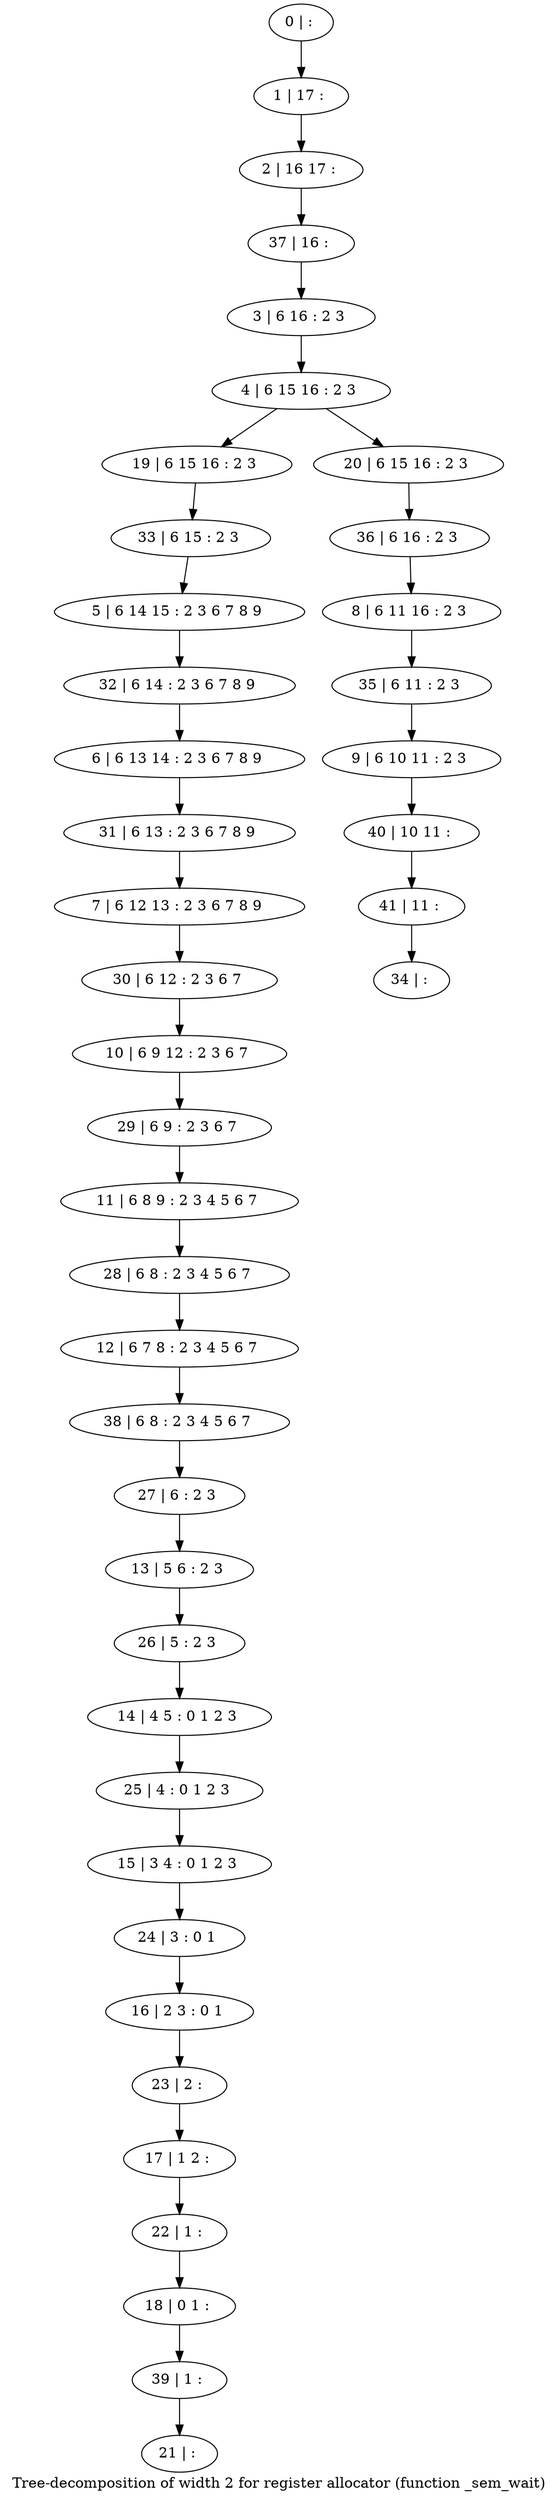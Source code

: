 digraph G {
graph [label="Tree-decomposition of width 2 for register allocator (function _sem_wait)"]
0[label="0 | : "];
1[label="1 | 17 : "];
2[label="2 | 16 17 : "];
3[label="3 | 6 16 : 2 3 "];
4[label="4 | 6 15 16 : 2 3 "];
5[label="5 | 6 14 15 : 2 3 6 7 8 9 "];
6[label="6 | 6 13 14 : 2 3 6 7 8 9 "];
7[label="7 | 6 12 13 : 2 3 6 7 8 9 "];
8[label="8 | 6 11 16 : 2 3 "];
9[label="9 | 6 10 11 : 2 3 "];
10[label="10 | 6 9 12 : 2 3 6 7 "];
11[label="11 | 6 8 9 : 2 3 4 5 6 7 "];
12[label="12 | 6 7 8 : 2 3 4 5 6 7 "];
13[label="13 | 5 6 : 2 3 "];
14[label="14 | 4 5 : 0 1 2 3 "];
15[label="15 | 3 4 : 0 1 2 3 "];
16[label="16 | 2 3 : 0 1 "];
17[label="17 | 1 2 : "];
18[label="18 | 0 1 : "];
19[label="19 | 6 15 16 : 2 3 "];
20[label="20 | 6 15 16 : 2 3 "];
21[label="21 | : "];
22[label="22 | 1 : "];
23[label="23 | 2 : "];
24[label="24 | 3 : 0 1 "];
25[label="25 | 4 : 0 1 2 3 "];
26[label="26 | 5 : 2 3 "];
27[label="27 | 6 : 2 3 "];
28[label="28 | 6 8 : 2 3 4 5 6 7 "];
29[label="29 | 6 9 : 2 3 6 7 "];
30[label="30 | 6 12 : 2 3 6 7 "];
31[label="31 | 6 13 : 2 3 6 7 8 9 "];
32[label="32 | 6 14 : 2 3 6 7 8 9 "];
33[label="33 | 6 15 : 2 3 "];
34[label="34 | : "];
35[label="35 | 6 11 : 2 3 "];
36[label="36 | 6 16 : 2 3 "];
37[label="37 | 16 : "];
38[label="38 | 6 8 : 2 3 4 5 6 7 "];
39[label="39 | 1 : "];
40[label="40 | 10 11 : "];
41[label="41 | 11 : "];
0->1 ;
1->2 ;
3->4 ;
4->19 ;
4->20 ;
22->18 ;
17->22 ;
23->17 ;
16->23 ;
24->16 ;
15->24 ;
25->15 ;
14->25 ;
26->14 ;
13->26 ;
27->13 ;
28->12 ;
11->28 ;
29->11 ;
10->29 ;
30->10 ;
7->30 ;
31->7 ;
6->31 ;
32->6 ;
5->32 ;
33->5 ;
19->33 ;
35->9 ;
8->35 ;
36->8 ;
20->36 ;
37->3 ;
2->37 ;
38->27 ;
12->38 ;
39->21 ;
18->39 ;
9->40 ;
41->34 ;
40->41 ;
}
